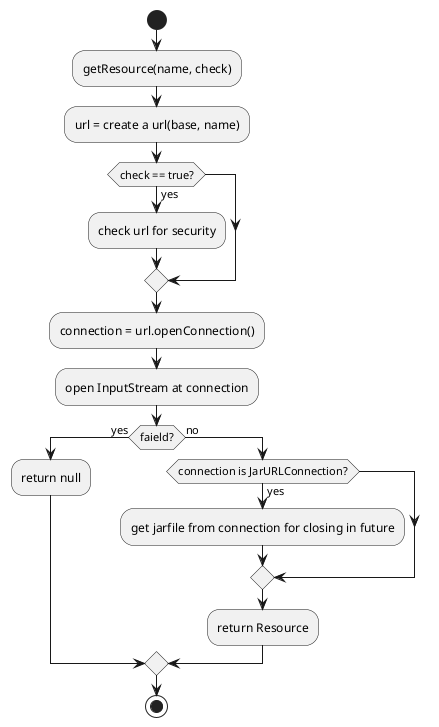 @startuml
start
:getResource(name, check);
:url = create a url(base, name);
if (check == true?) then(yes)
	:check url for security;
endif
:connection = url.openConnection();
:open InputStream at connection;
if (faield?) then(yes)
	:return null;
else (no)
	if (connection is JarURLConnection?) then(yes)
		:get jarfile from connection for closing in future;
	endif
	:return Resource;
endif
stop
@enduml
